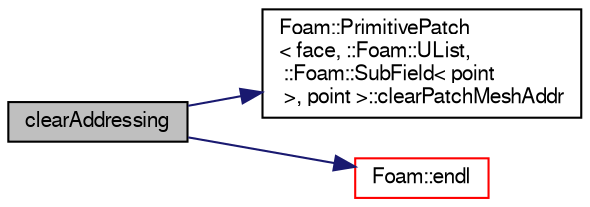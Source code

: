 digraph "clearAddressing"
{
  bgcolor="transparent";
  edge [fontname="FreeSans",fontsize="10",labelfontname="FreeSans",labelfontsize="10"];
  node [fontname="FreeSans",fontsize="10",shape=record];
  rankdir="LR";
  Node2898 [label="clearAddressing",height=0.2,width=0.4,color="black", fillcolor="grey75", style="filled", fontcolor="black"];
  Node2898 -> Node2899 [color="midnightblue",fontsize="10",style="solid",fontname="FreeSans"];
  Node2899 [label="Foam::PrimitivePatch\l\< face, ::Foam::UList,\l ::Foam::SubField\< point\l \>, point \>::clearPatchMeshAddr",height=0.2,width=0.4,color="black",URL="$a27538.html#adce7b0b57a3bbab0d02ee8592687eff1"];
  Node2898 -> Node2900 [color="midnightblue",fontsize="10",style="solid",fontname="FreeSans"];
  Node2900 [label="Foam::endl",height=0.2,width=0.4,color="red",URL="$a21124.html#a2db8fe02a0d3909e9351bb4275b23ce4",tooltip="Add newline and flush stream. "];
}
